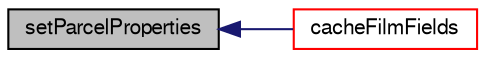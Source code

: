 digraph "setParcelProperties"
{
  bgcolor="transparent";
  edge [fontname="FreeSans",fontsize="10",labelfontname="FreeSans",labelfontsize="10"];
  node [fontname="FreeSans",fontsize="10",shape=record];
  rankdir="LR";
  Node1436 [label="setParcelProperties",height=0.2,width=0.4,color="black", fillcolor="grey75", style="filled", fontcolor="black"];
  Node1436 -> Node1437 [dir="back",color="midnightblue",fontsize="10",style="solid",fontname="FreeSans"];
  Node1437 [label="cacheFilmFields",height=0.2,width=0.4,color="red",URL="$a24374.html#a7b1f5e291b5fcc2c999e62871d73d418",tooltip="Cache the film fields in preparation for injection. "];
}
